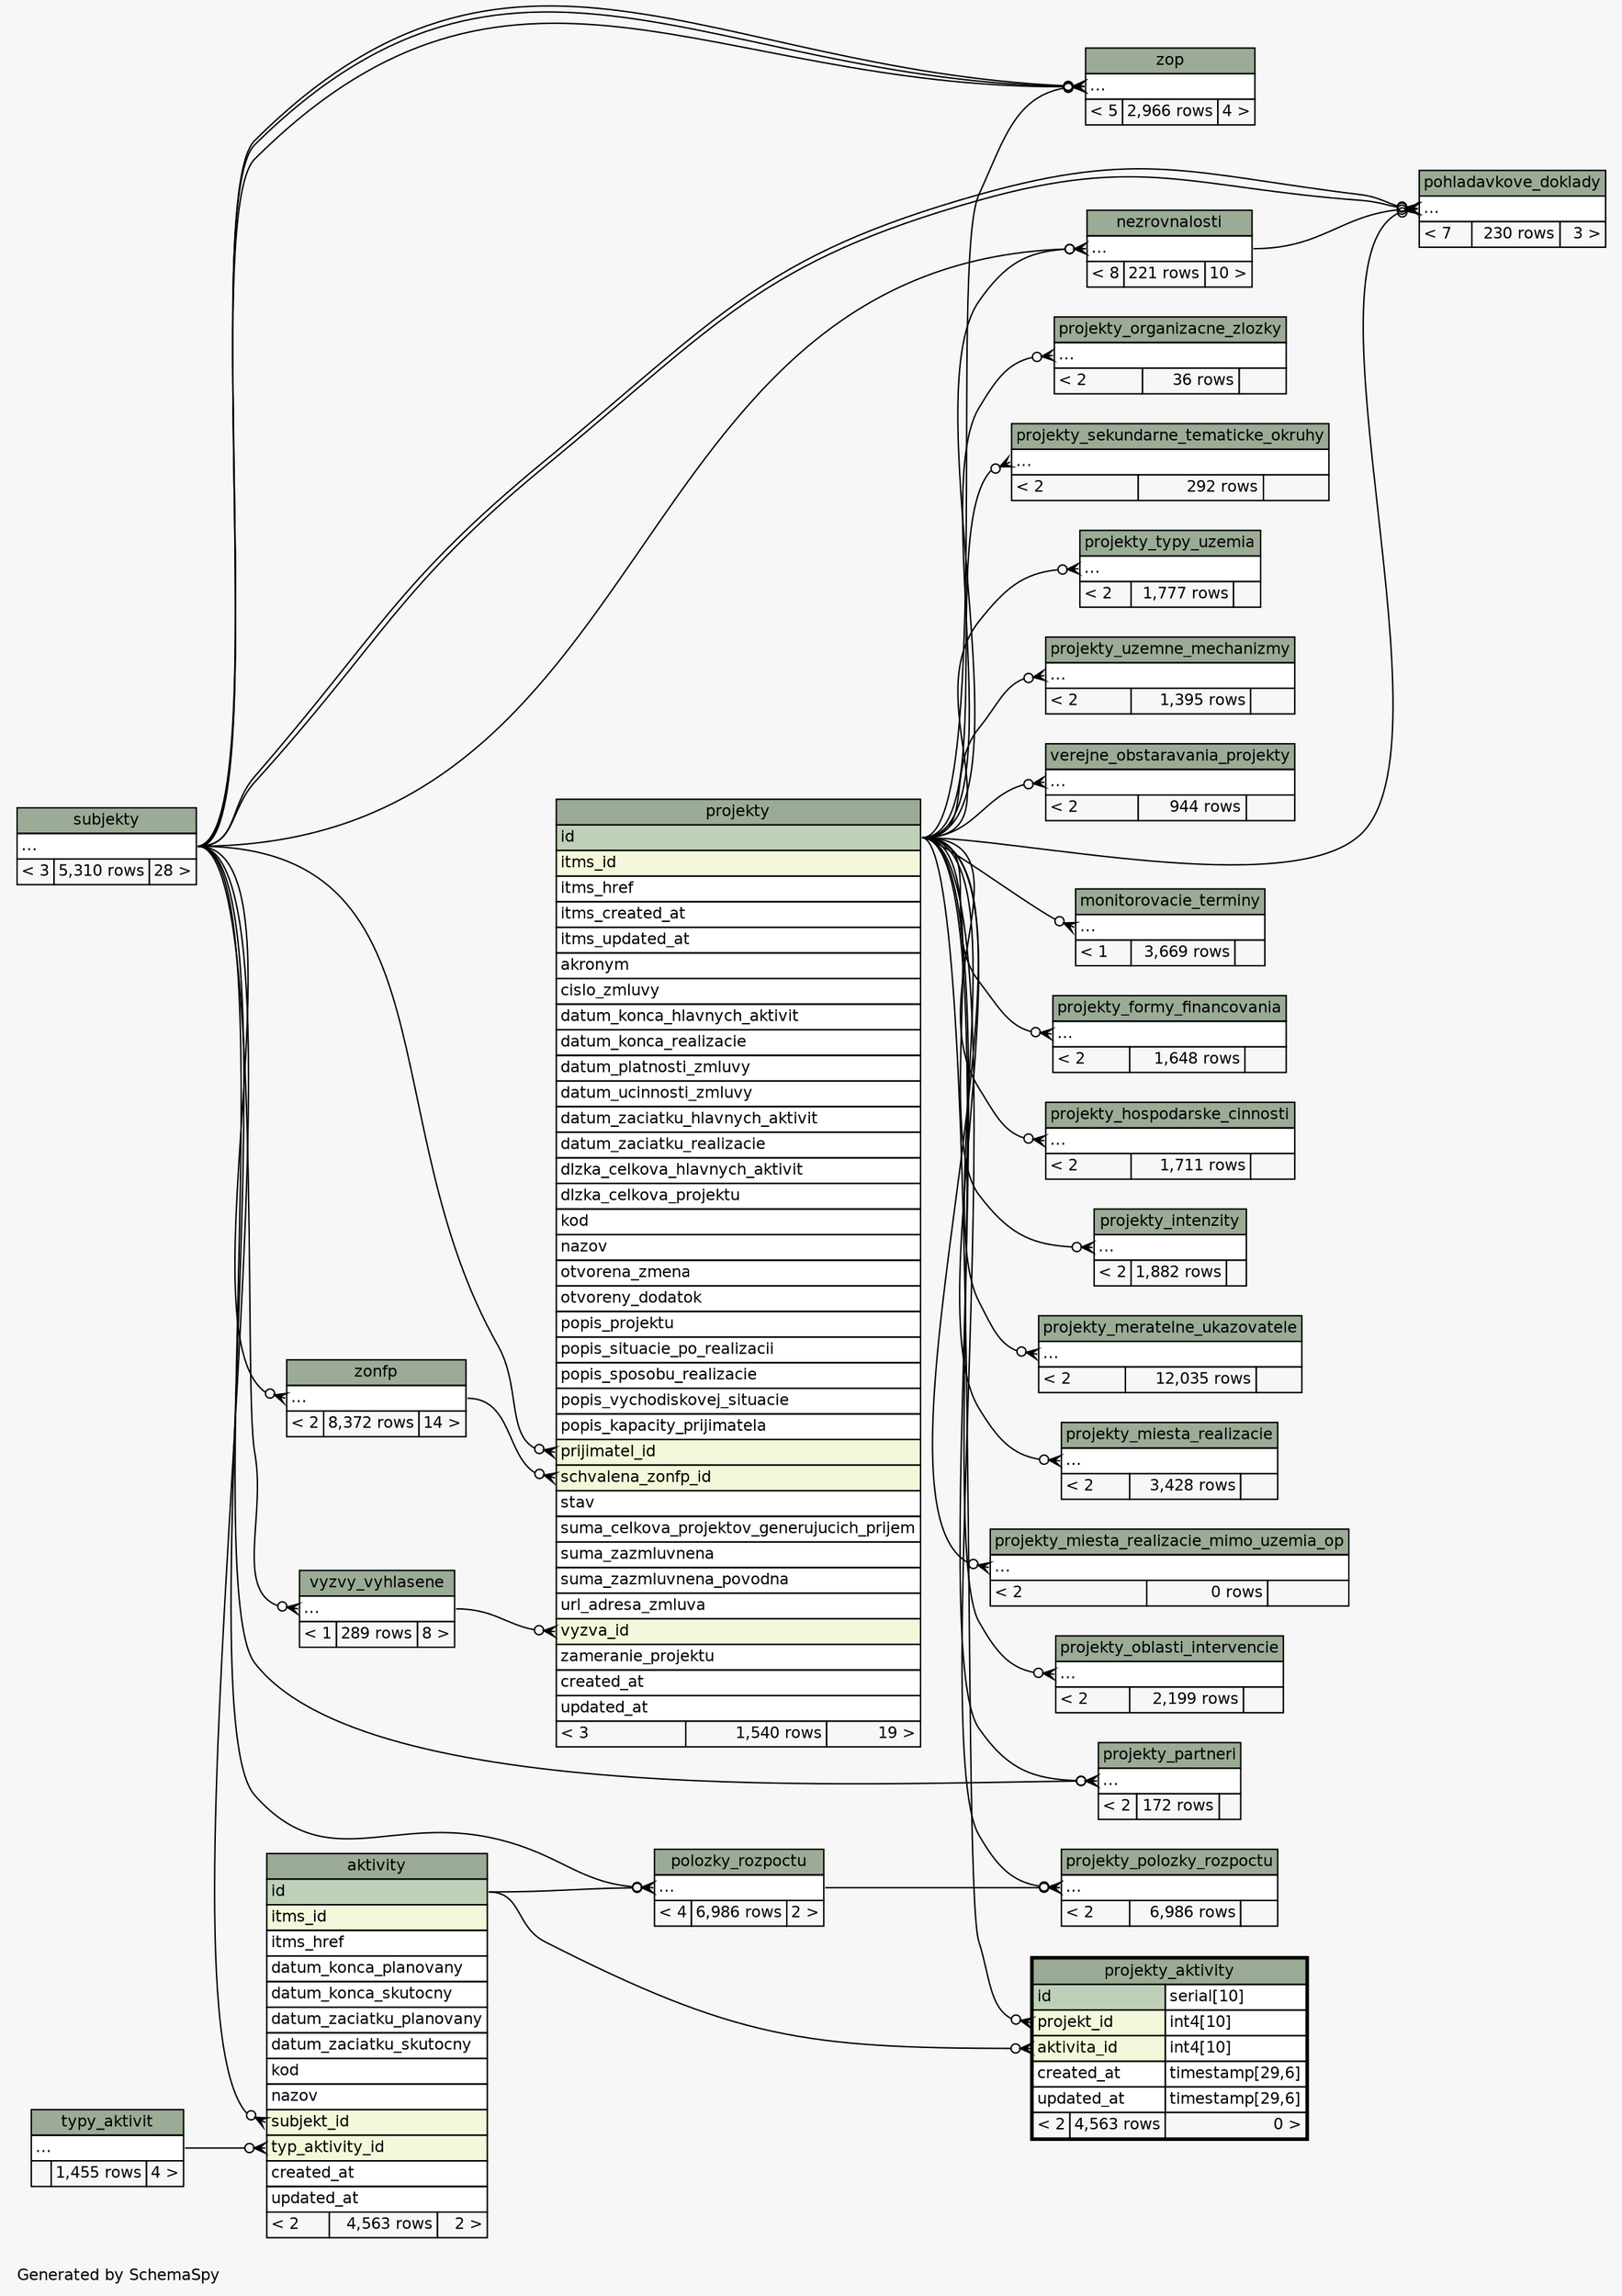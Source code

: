 // dot 2.38.0 on Linux 4.10.0-38-generic
// SchemaSpy rev 590
digraph "twoDegreesRelationshipsDiagram" {
  graph [
    rankdir="RL"
    bgcolor="#f7f7f7"
    label="\nGenerated by SchemaSpy"
    labeljust="l"
    nodesep="0.18"
    ranksep="0.46"
    fontname="Helvetica"
    fontsize="11"
  ];
  node [
    fontname="Helvetica"
    fontsize="11"
    shape="plaintext"
  ];
  edge [
    arrowsize="0.8"
  ];
  "aktivity":"subjekt_id":w -> "subjekty":"elipses":e [arrowhead=none dir=back arrowtail=crowodot];
  "aktivity":"typ_aktivity_id":w -> "typy_aktivit":"elipses":e [arrowhead=none dir=back arrowtail=crowodot];
  "monitorovacie_terminy":"elipses":w -> "projekty":"id":e [arrowhead=none dir=back arrowtail=crowodot];
  "nezrovnalosti":"elipses":w -> "subjekty":"elipses":e [arrowhead=none dir=back arrowtail=crowodot];
  "nezrovnalosti":"elipses":w -> "projekty":"id":e [arrowhead=none dir=back arrowtail=crowodot];
  "pohladavkove_doklady":"elipses":w -> "subjekty":"elipses":e [arrowhead=none dir=back arrowtail=crowodot];
  "pohladavkove_doklady":"elipses":w -> "nezrovnalosti":"elipses":e [arrowhead=none dir=back arrowtail=crowodot];
  "pohladavkove_doklady":"elipses":w -> "projekty":"id":e [arrowhead=none dir=back arrowtail=crowodot];
  "pohladavkove_doklady":"elipses":w -> "subjekty":"elipses":e [arrowhead=none dir=back arrowtail=crowodot];
  "polozky_rozpoctu":"elipses":w -> "aktivity":"id":e [arrowhead=none dir=back arrowtail=crowodot];
  "polozky_rozpoctu":"elipses":w -> "subjekty":"elipses":e [arrowhead=none dir=back arrowtail=crowodot];
  "projekty":"prijimatel_id":w -> "subjekty":"elipses":e [arrowhead=none dir=back arrowtail=crowodot];
  "projekty":"schvalena_zonfp_id":w -> "zonfp":"elipses":e [arrowhead=none dir=back arrowtail=crowodot];
  "projekty":"vyzva_id":w -> "vyzvy_vyhlasene":"elipses":e [arrowhead=none dir=back arrowtail=crowodot];
  "projekty_aktivity":"aktivita_id":w -> "aktivity":"id":e [arrowhead=none dir=back arrowtail=crowodot];
  "projekty_aktivity":"projekt_id":w -> "projekty":"id":e [arrowhead=none dir=back arrowtail=crowodot];
  "projekty_formy_financovania":"elipses":w -> "projekty":"id":e [arrowhead=none dir=back arrowtail=crowodot];
  "projekty_hospodarske_cinnosti":"elipses":w -> "projekty":"id":e [arrowhead=none dir=back arrowtail=crowodot];
  "projekty_intenzity":"elipses":w -> "projekty":"id":e [arrowhead=none dir=back arrowtail=crowodot];
  "projekty_meratelne_ukazovatele":"elipses":w -> "projekty":"id":e [arrowhead=none dir=back arrowtail=crowodot];
  "projekty_miesta_realizacie":"elipses":w -> "projekty":"id":e [arrowhead=none dir=back arrowtail=crowodot];
  "projekty_miesta_realizacie_mimo_uzemia_op":"elipses":w -> "projekty":"id":e [arrowhead=none dir=back arrowtail=crowodot];
  "projekty_oblasti_intervencie":"elipses":w -> "projekty":"id":e [arrowhead=none dir=back arrowtail=crowodot];
  "projekty_organizacne_zlozky":"elipses":w -> "projekty":"id":e [arrowhead=none dir=back arrowtail=crowodot];
  "projekty_partneri":"elipses":w -> "subjekty":"elipses":e [arrowhead=none dir=back arrowtail=crowodot];
  "projekty_partneri":"elipses":w -> "projekty":"id":e [arrowhead=none dir=back arrowtail=crowodot];
  "projekty_polozky_rozpoctu":"elipses":w -> "polozky_rozpoctu":"elipses":e [arrowhead=none dir=back arrowtail=crowodot];
  "projekty_polozky_rozpoctu":"elipses":w -> "projekty":"id":e [arrowhead=none dir=back arrowtail=crowodot];
  "projekty_sekundarne_tematicke_okruhy":"elipses":w -> "projekty":"id":e [arrowhead=none dir=back arrowtail=crowodot];
  "projekty_typy_uzemia":"elipses":w -> "projekty":"id":e [arrowhead=none dir=back arrowtail=crowodot];
  "projekty_uzemne_mechanizmy":"elipses":w -> "projekty":"id":e [arrowhead=none dir=back arrowtail=crowodot];
  "verejne_obstaravania_projekty":"elipses":w -> "projekty":"id":e [arrowhead=none dir=back arrowtail=crowodot];
  "vyzvy_vyhlasene":"elipses":w -> "subjekty":"elipses":e [arrowhead=none dir=back arrowtail=crowodot];
  "zonfp":"elipses":w -> "subjekty":"elipses":e [arrowhead=none dir=back arrowtail=crowodot];
  "zop":"elipses":w -> "subjekty":"elipses":e [arrowhead=none dir=back arrowtail=crowodot];
  "zop":"elipses":w -> "subjekty":"elipses":e [arrowhead=none dir=back arrowtail=crowodot];
  "zop":"elipses":w -> "subjekty":"elipses":e [arrowhead=none dir=back arrowtail=crowodot];
  "zop":"elipses":w -> "projekty":"id":e [arrowhead=none dir=back arrowtail=crowodot];
  "aktivity" [
    label=<
    <TABLE BORDER="0" CELLBORDER="1" CELLSPACING="0" BGCOLOR="#ffffff">
      <TR><TD COLSPAN="3" BGCOLOR="#9bab96" ALIGN="CENTER">aktivity</TD></TR>
      <TR><TD PORT="id" COLSPAN="3" BGCOLOR="#bed1b8" ALIGN="LEFT">id</TD></TR>
      <TR><TD PORT="itms_id" COLSPAN="3" BGCOLOR="#f4f7da" ALIGN="LEFT">itms_id</TD></TR>
      <TR><TD PORT="itms_href" COLSPAN="3" ALIGN="LEFT">itms_href</TD></TR>
      <TR><TD PORT="datum_konca_planovany" COLSPAN="3" ALIGN="LEFT">datum_konca_planovany</TD></TR>
      <TR><TD PORT="datum_konca_skutocny" COLSPAN="3" ALIGN="LEFT">datum_konca_skutocny</TD></TR>
      <TR><TD PORT="datum_zaciatku_planovany" COLSPAN="3" ALIGN="LEFT">datum_zaciatku_planovany</TD></TR>
      <TR><TD PORT="datum_zaciatku_skutocny" COLSPAN="3" ALIGN="LEFT">datum_zaciatku_skutocny</TD></TR>
      <TR><TD PORT="kod" COLSPAN="3" ALIGN="LEFT">kod</TD></TR>
      <TR><TD PORT="nazov" COLSPAN="3" ALIGN="LEFT">nazov</TD></TR>
      <TR><TD PORT="subjekt_id" COLSPAN="3" BGCOLOR="#f4f7da" ALIGN="LEFT">subjekt_id</TD></TR>
      <TR><TD PORT="typ_aktivity_id" COLSPAN="3" BGCOLOR="#f4f7da" ALIGN="LEFT">typ_aktivity_id</TD></TR>
      <TR><TD PORT="created_at" COLSPAN="3" ALIGN="LEFT">created_at</TD></TR>
      <TR><TD PORT="updated_at" COLSPAN="3" ALIGN="LEFT">updated_at</TD></TR>
      <TR><TD ALIGN="LEFT" BGCOLOR="#f7f7f7">&lt; 2</TD><TD ALIGN="RIGHT" BGCOLOR="#f7f7f7">4,563 rows</TD><TD ALIGN="RIGHT" BGCOLOR="#f7f7f7">2 &gt;</TD></TR>
    </TABLE>>
    URL="aktivity.html"
    tooltip="aktivity"
  ];
  "monitorovacie_terminy" [
    label=<
    <TABLE BORDER="0" CELLBORDER="1" CELLSPACING="0" BGCOLOR="#ffffff">
      <TR><TD COLSPAN="3" BGCOLOR="#9bab96" ALIGN="CENTER">monitorovacie_terminy</TD></TR>
      <TR><TD PORT="elipses" COLSPAN="3" ALIGN="LEFT">...</TD></TR>
      <TR><TD ALIGN="LEFT" BGCOLOR="#f7f7f7">&lt; 1</TD><TD ALIGN="RIGHT" BGCOLOR="#f7f7f7">3,669 rows</TD><TD ALIGN="RIGHT" BGCOLOR="#f7f7f7">  </TD></TR>
    </TABLE>>
    URL="monitorovacie_terminy.html"
    tooltip="monitorovacie_terminy"
  ];
  "nezrovnalosti" [
    label=<
    <TABLE BORDER="0" CELLBORDER="1" CELLSPACING="0" BGCOLOR="#ffffff">
      <TR><TD COLSPAN="3" BGCOLOR="#9bab96" ALIGN="CENTER">nezrovnalosti</TD></TR>
      <TR><TD PORT="elipses" COLSPAN="3" ALIGN="LEFT">...</TD></TR>
      <TR><TD ALIGN="LEFT" BGCOLOR="#f7f7f7">&lt; 8</TD><TD ALIGN="RIGHT" BGCOLOR="#f7f7f7">221 rows</TD><TD ALIGN="RIGHT" BGCOLOR="#f7f7f7">10 &gt;</TD></TR>
    </TABLE>>
    URL="nezrovnalosti.html"
    tooltip="nezrovnalosti"
  ];
  "pohladavkove_doklady" [
    label=<
    <TABLE BORDER="0" CELLBORDER="1" CELLSPACING="0" BGCOLOR="#ffffff">
      <TR><TD COLSPAN="3" BGCOLOR="#9bab96" ALIGN="CENTER">pohladavkove_doklady</TD></TR>
      <TR><TD PORT="elipses" COLSPAN="3" ALIGN="LEFT">...</TD></TR>
      <TR><TD ALIGN="LEFT" BGCOLOR="#f7f7f7">&lt; 7</TD><TD ALIGN="RIGHT" BGCOLOR="#f7f7f7">230 rows</TD><TD ALIGN="RIGHT" BGCOLOR="#f7f7f7">3 &gt;</TD></TR>
    </TABLE>>
    URL="pohladavkove_doklady.html"
    tooltip="pohladavkove_doklady"
  ];
  "polozky_rozpoctu" [
    label=<
    <TABLE BORDER="0" CELLBORDER="1" CELLSPACING="0" BGCOLOR="#ffffff">
      <TR><TD COLSPAN="3" BGCOLOR="#9bab96" ALIGN="CENTER">polozky_rozpoctu</TD></TR>
      <TR><TD PORT="elipses" COLSPAN="3" ALIGN="LEFT">...</TD></TR>
      <TR><TD ALIGN="LEFT" BGCOLOR="#f7f7f7">&lt; 4</TD><TD ALIGN="RIGHT" BGCOLOR="#f7f7f7">6,986 rows</TD><TD ALIGN="RIGHT" BGCOLOR="#f7f7f7">2 &gt;</TD></TR>
    </TABLE>>
    URL="polozky_rozpoctu.html"
    tooltip="polozky_rozpoctu"
  ];
  "projekty" [
    label=<
    <TABLE BORDER="0" CELLBORDER="1" CELLSPACING="0" BGCOLOR="#ffffff">
      <TR><TD COLSPAN="3" BGCOLOR="#9bab96" ALIGN="CENTER">projekty</TD></TR>
      <TR><TD PORT="id" COLSPAN="3" BGCOLOR="#bed1b8" ALIGN="LEFT">id</TD></TR>
      <TR><TD PORT="itms_id" COLSPAN="3" BGCOLOR="#f4f7da" ALIGN="LEFT">itms_id</TD></TR>
      <TR><TD PORT="itms_href" COLSPAN="3" ALIGN="LEFT">itms_href</TD></TR>
      <TR><TD PORT="itms_created_at" COLSPAN="3" ALIGN="LEFT">itms_created_at</TD></TR>
      <TR><TD PORT="itms_updated_at" COLSPAN="3" ALIGN="LEFT">itms_updated_at</TD></TR>
      <TR><TD PORT="akronym" COLSPAN="3" ALIGN="LEFT">akronym</TD></TR>
      <TR><TD PORT="cislo_zmluvy" COLSPAN="3" ALIGN="LEFT">cislo_zmluvy</TD></TR>
      <TR><TD PORT="datum_konca_hlavnych_aktivit" COLSPAN="3" ALIGN="LEFT">datum_konca_hlavnych_aktivit</TD></TR>
      <TR><TD PORT="datum_konca_realizacie" COLSPAN="3" ALIGN="LEFT">datum_konca_realizacie</TD></TR>
      <TR><TD PORT="datum_platnosti_zmluvy" COLSPAN="3" ALIGN="LEFT">datum_platnosti_zmluvy</TD></TR>
      <TR><TD PORT="datum_ucinnosti_zmluvy" COLSPAN="3" ALIGN="LEFT">datum_ucinnosti_zmluvy</TD></TR>
      <TR><TD PORT="datum_zaciatku_hlavnych_aktivit" COLSPAN="3" ALIGN="LEFT">datum_zaciatku_hlavnych_aktivit</TD></TR>
      <TR><TD PORT="datum_zaciatku_realizacie" COLSPAN="3" ALIGN="LEFT">datum_zaciatku_realizacie</TD></TR>
      <TR><TD PORT="dlzka_celkova_hlavnych_aktivit" COLSPAN="3" ALIGN="LEFT">dlzka_celkova_hlavnych_aktivit</TD></TR>
      <TR><TD PORT="dlzka_celkova_projektu" COLSPAN="3" ALIGN="LEFT">dlzka_celkova_projektu</TD></TR>
      <TR><TD PORT="kod" COLSPAN="3" ALIGN="LEFT">kod</TD></TR>
      <TR><TD PORT="nazov" COLSPAN="3" ALIGN="LEFT">nazov</TD></TR>
      <TR><TD PORT="otvorena_zmena" COLSPAN="3" ALIGN="LEFT">otvorena_zmena</TD></TR>
      <TR><TD PORT="otvoreny_dodatok" COLSPAN="3" ALIGN="LEFT">otvoreny_dodatok</TD></TR>
      <TR><TD PORT="popis_projektu" COLSPAN="3" ALIGN="LEFT">popis_projektu</TD></TR>
      <TR><TD PORT="popis_situacie_po_realizacii" COLSPAN="3" ALIGN="LEFT">popis_situacie_po_realizacii</TD></TR>
      <TR><TD PORT="popis_sposobu_realizacie" COLSPAN="3" ALIGN="LEFT">popis_sposobu_realizacie</TD></TR>
      <TR><TD PORT="popis_vychodiskovej_situacie" COLSPAN="3" ALIGN="LEFT">popis_vychodiskovej_situacie</TD></TR>
      <TR><TD PORT="popis_kapacity_prijimatela" COLSPAN="3" ALIGN="LEFT">popis_kapacity_prijimatela</TD></TR>
      <TR><TD PORT="prijimatel_id" COLSPAN="3" BGCOLOR="#f4f7da" ALIGN="LEFT">prijimatel_id</TD></TR>
      <TR><TD PORT="schvalena_zonfp_id" COLSPAN="3" BGCOLOR="#f4f7da" ALIGN="LEFT">schvalena_zonfp_id</TD></TR>
      <TR><TD PORT="stav" COLSPAN="3" ALIGN="LEFT">stav</TD></TR>
      <TR><TD PORT="suma_celkova_projektov_generujucich_prijem" COLSPAN="3" ALIGN="LEFT">suma_celkova_projektov_generujucich_prijem</TD></TR>
      <TR><TD PORT="suma_zazmluvnena" COLSPAN="3" ALIGN="LEFT">suma_zazmluvnena</TD></TR>
      <TR><TD PORT="suma_zazmluvnena_povodna" COLSPAN="3" ALIGN="LEFT">suma_zazmluvnena_povodna</TD></TR>
      <TR><TD PORT="url_adresa_zmluva" COLSPAN="3" ALIGN="LEFT">url_adresa_zmluva</TD></TR>
      <TR><TD PORT="vyzva_id" COLSPAN="3" BGCOLOR="#f4f7da" ALIGN="LEFT">vyzva_id</TD></TR>
      <TR><TD PORT="zameranie_projektu" COLSPAN="3" ALIGN="LEFT">zameranie_projektu</TD></TR>
      <TR><TD PORT="created_at" COLSPAN="3" ALIGN="LEFT">created_at</TD></TR>
      <TR><TD PORT="updated_at" COLSPAN="3" ALIGN="LEFT">updated_at</TD></TR>
      <TR><TD ALIGN="LEFT" BGCOLOR="#f7f7f7">&lt; 3</TD><TD ALIGN="RIGHT" BGCOLOR="#f7f7f7">1,540 rows</TD><TD ALIGN="RIGHT" BGCOLOR="#f7f7f7">19 &gt;</TD></TR>
    </TABLE>>
    URL="projekty.html"
    tooltip="projekty"
  ];
  "projekty_aktivity" [
    label=<
    <TABLE BORDER="2" CELLBORDER="1" CELLSPACING="0" BGCOLOR="#ffffff">
      <TR><TD COLSPAN="3" BGCOLOR="#9bab96" ALIGN="CENTER">projekty_aktivity</TD></TR>
      <TR><TD PORT="id" COLSPAN="2" BGCOLOR="#bed1b8" ALIGN="LEFT">id</TD><TD PORT="id.type" ALIGN="LEFT">serial[10]</TD></TR>
      <TR><TD PORT="projekt_id" COLSPAN="2" BGCOLOR="#f4f7da" ALIGN="LEFT">projekt_id</TD><TD PORT="projekt_id.type" ALIGN="LEFT">int4[10]</TD></TR>
      <TR><TD PORT="aktivita_id" COLSPAN="2" BGCOLOR="#f4f7da" ALIGN="LEFT">aktivita_id</TD><TD PORT="aktivita_id.type" ALIGN="LEFT">int4[10]</TD></TR>
      <TR><TD PORT="created_at" COLSPAN="2" ALIGN="LEFT">created_at</TD><TD PORT="created_at.type" ALIGN="LEFT">timestamp[29,6]</TD></TR>
      <TR><TD PORT="updated_at" COLSPAN="2" ALIGN="LEFT">updated_at</TD><TD PORT="updated_at.type" ALIGN="LEFT">timestamp[29,6]</TD></TR>
      <TR><TD ALIGN="LEFT" BGCOLOR="#f7f7f7">&lt; 2</TD><TD ALIGN="RIGHT" BGCOLOR="#f7f7f7">4,563 rows</TD><TD ALIGN="RIGHT" BGCOLOR="#f7f7f7">0 &gt;</TD></TR>
    </TABLE>>
    URL="projekty_aktivity.html"
    tooltip="projekty_aktivity"
  ];
  "projekty_formy_financovania" [
    label=<
    <TABLE BORDER="0" CELLBORDER="1" CELLSPACING="0" BGCOLOR="#ffffff">
      <TR><TD COLSPAN="3" BGCOLOR="#9bab96" ALIGN="CENTER">projekty_formy_financovania</TD></TR>
      <TR><TD PORT="elipses" COLSPAN="3" ALIGN="LEFT">...</TD></TR>
      <TR><TD ALIGN="LEFT" BGCOLOR="#f7f7f7">&lt; 2</TD><TD ALIGN="RIGHT" BGCOLOR="#f7f7f7">1,648 rows</TD><TD ALIGN="RIGHT" BGCOLOR="#f7f7f7">  </TD></TR>
    </TABLE>>
    URL="projekty_formy_financovania.html"
    tooltip="projekty_formy_financovania"
  ];
  "projekty_hospodarske_cinnosti" [
    label=<
    <TABLE BORDER="0" CELLBORDER="1" CELLSPACING="0" BGCOLOR="#ffffff">
      <TR><TD COLSPAN="3" BGCOLOR="#9bab96" ALIGN="CENTER">projekty_hospodarske_cinnosti</TD></TR>
      <TR><TD PORT="elipses" COLSPAN="3" ALIGN="LEFT">...</TD></TR>
      <TR><TD ALIGN="LEFT" BGCOLOR="#f7f7f7">&lt; 2</TD><TD ALIGN="RIGHT" BGCOLOR="#f7f7f7">1,711 rows</TD><TD ALIGN="RIGHT" BGCOLOR="#f7f7f7">  </TD></TR>
    </TABLE>>
    URL="projekty_hospodarske_cinnosti.html"
    tooltip="projekty_hospodarske_cinnosti"
  ];
  "projekty_intenzity" [
    label=<
    <TABLE BORDER="0" CELLBORDER="1" CELLSPACING="0" BGCOLOR="#ffffff">
      <TR><TD COLSPAN="3" BGCOLOR="#9bab96" ALIGN="CENTER">projekty_intenzity</TD></TR>
      <TR><TD PORT="elipses" COLSPAN="3" ALIGN="LEFT">...</TD></TR>
      <TR><TD ALIGN="LEFT" BGCOLOR="#f7f7f7">&lt; 2</TD><TD ALIGN="RIGHT" BGCOLOR="#f7f7f7">1,882 rows</TD><TD ALIGN="RIGHT" BGCOLOR="#f7f7f7">  </TD></TR>
    </TABLE>>
    URL="projekty_intenzity.html"
    tooltip="projekty_intenzity"
  ];
  "projekty_meratelne_ukazovatele" [
    label=<
    <TABLE BORDER="0" CELLBORDER="1" CELLSPACING="0" BGCOLOR="#ffffff">
      <TR><TD COLSPAN="3" BGCOLOR="#9bab96" ALIGN="CENTER">projekty_meratelne_ukazovatele</TD></TR>
      <TR><TD PORT="elipses" COLSPAN="3" ALIGN="LEFT">...</TD></TR>
      <TR><TD ALIGN="LEFT" BGCOLOR="#f7f7f7">&lt; 2</TD><TD ALIGN="RIGHT" BGCOLOR="#f7f7f7">12,035 rows</TD><TD ALIGN="RIGHT" BGCOLOR="#f7f7f7">  </TD></TR>
    </TABLE>>
    URL="projekty_meratelne_ukazovatele.html"
    tooltip="projekty_meratelne_ukazovatele"
  ];
  "projekty_miesta_realizacie" [
    label=<
    <TABLE BORDER="0" CELLBORDER="1" CELLSPACING="0" BGCOLOR="#ffffff">
      <TR><TD COLSPAN="3" BGCOLOR="#9bab96" ALIGN="CENTER">projekty_miesta_realizacie</TD></TR>
      <TR><TD PORT="elipses" COLSPAN="3" ALIGN="LEFT">...</TD></TR>
      <TR><TD ALIGN="LEFT" BGCOLOR="#f7f7f7">&lt; 2</TD><TD ALIGN="RIGHT" BGCOLOR="#f7f7f7">3,428 rows</TD><TD ALIGN="RIGHT" BGCOLOR="#f7f7f7">  </TD></TR>
    </TABLE>>
    URL="projekty_miesta_realizacie.html"
    tooltip="projekty_miesta_realizacie"
  ];
  "projekty_miesta_realizacie_mimo_uzemia_op" [
    label=<
    <TABLE BORDER="0" CELLBORDER="1" CELLSPACING="0" BGCOLOR="#ffffff">
      <TR><TD COLSPAN="3" BGCOLOR="#9bab96" ALIGN="CENTER">projekty_miesta_realizacie_mimo_uzemia_op</TD></TR>
      <TR><TD PORT="elipses" COLSPAN="3" ALIGN="LEFT">...</TD></TR>
      <TR><TD ALIGN="LEFT" BGCOLOR="#f7f7f7">&lt; 2</TD><TD ALIGN="RIGHT" BGCOLOR="#f7f7f7">0 rows</TD><TD ALIGN="RIGHT" BGCOLOR="#f7f7f7">  </TD></TR>
    </TABLE>>
    URL="projekty_miesta_realizacie_mimo_uzemia_op.html"
    tooltip="projekty_miesta_realizacie_mimo_uzemia_op"
  ];
  "projekty_oblasti_intervencie" [
    label=<
    <TABLE BORDER="0" CELLBORDER="1" CELLSPACING="0" BGCOLOR="#ffffff">
      <TR><TD COLSPAN="3" BGCOLOR="#9bab96" ALIGN="CENTER">projekty_oblasti_intervencie</TD></TR>
      <TR><TD PORT="elipses" COLSPAN="3" ALIGN="LEFT">...</TD></TR>
      <TR><TD ALIGN="LEFT" BGCOLOR="#f7f7f7">&lt; 2</TD><TD ALIGN="RIGHT" BGCOLOR="#f7f7f7">2,199 rows</TD><TD ALIGN="RIGHT" BGCOLOR="#f7f7f7">  </TD></TR>
    </TABLE>>
    URL="projekty_oblasti_intervencie.html"
    tooltip="projekty_oblasti_intervencie"
  ];
  "projekty_organizacne_zlozky" [
    label=<
    <TABLE BORDER="0" CELLBORDER="1" CELLSPACING="0" BGCOLOR="#ffffff">
      <TR><TD COLSPAN="3" BGCOLOR="#9bab96" ALIGN="CENTER">projekty_organizacne_zlozky</TD></TR>
      <TR><TD PORT="elipses" COLSPAN="3" ALIGN="LEFT">...</TD></TR>
      <TR><TD ALIGN="LEFT" BGCOLOR="#f7f7f7">&lt; 2</TD><TD ALIGN="RIGHT" BGCOLOR="#f7f7f7">36 rows</TD><TD ALIGN="RIGHT" BGCOLOR="#f7f7f7">  </TD></TR>
    </TABLE>>
    URL="projekty_organizacne_zlozky.html"
    tooltip="projekty_organizacne_zlozky"
  ];
  "projekty_partneri" [
    label=<
    <TABLE BORDER="0" CELLBORDER="1" CELLSPACING="0" BGCOLOR="#ffffff">
      <TR><TD COLSPAN="3" BGCOLOR="#9bab96" ALIGN="CENTER">projekty_partneri</TD></TR>
      <TR><TD PORT="elipses" COLSPAN="3" ALIGN="LEFT">...</TD></TR>
      <TR><TD ALIGN="LEFT" BGCOLOR="#f7f7f7">&lt; 2</TD><TD ALIGN="RIGHT" BGCOLOR="#f7f7f7">172 rows</TD><TD ALIGN="RIGHT" BGCOLOR="#f7f7f7">  </TD></TR>
    </TABLE>>
    URL="projekty_partneri.html"
    tooltip="projekty_partneri"
  ];
  "projekty_polozky_rozpoctu" [
    label=<
    <TABLE BORDER="0" CELLBORDER="1" CELLSPACING="0" BGCOLOR="#ffffff">
      <TR><TD COLSPAN="3" BGCOLOR="#9bab96" ALIGN="CENTER">projekty_polozky_rozpoctu</TD></TR>
      <TR><TD PORT="elipses" COLSPAN="3" ALIGN="LEFT">...</TD></TR>
      <TR><TD ALIGN="LEFT" BGCOLOR="#f7f7f7">&lt; 2</TD><TD ALIGN="RIGHT" BGCOLOR="#f7f7f7">6,986 rows</TD><TD ALIGN="RIGHT" BGCOLOR="#f7f7f7">  </TD></TR>
    </TABLE>>
    URL="projekty_polozky_rozpoctu.html"
    tooltip="projekty_polozky_rozpoctu"
  ];
  "projekty_sekundarne_tematicke_okruhy" [
    label=<
    <TABLE BORDER="0" CELLBORDER="1" CELLSPACING="0" BGCOLOR="#ffffff">
      <TR><TD COLSPAN="3" BGCOLOR="#9bab96" ALIGN="CENTER">projekty_sekundarne_tematicke_okruhy</TD></TR>
      <TR><TD PORT="elipses" COLSPAN="3" ALIGN="LEFT">...</TD></TR>
      <TR><TD ALIGN="LEFT" BGCOLOR="#f7f7f7">&lt; 2</TD><TD ALIGN="RIGHT" BGCOLOR="#f7f7f7">292 rows</TD><TD ALIGN="RIGHT" BGCOLOR="#f7f7f7">  </TD></TR>
    </TABLE>>
    URL="projekty_sekundarne_tematicke_okruhy.html"
    tooltip="projekty_sekundarne_tematicke_okruhy"
  ];
  "projekty_typy_uzemia" [
    label=<
    <TABLE BORDER="0" CELLBORDER="1" CELLSPACING="0" BGCOLOR="#ffffff">
      <TR><TD COLSPAN="3" BGCOLOR="#9bab96" ALIGN="CENTER">projekty_typy_uzemia</TD></TR>
      <TR><TD PORT="elipses" COLSPAN="3" ALIGN="LEFT">...</TD></TR>
      <TR><TD ALIGN="LEFT" BGCOLOR="#f7f7f7">&lt; 2</TD><TD ALIGN="RIGHT" BGCOLOR="#f7f7f7">1,777 rows</TD><TD ALIGN="RIGHT" BGCOLOR="#f7f7f7">  </TD></TR>
    </TABLE>>
    URL="projekty_typy_uzemia.html"
    tooltip="projekty_typy_uzemia"
  ];
  "projekty_uzemne_mechanizmy" [
    label=<
    <TABLE BORDER="0" CELLBORDER="1" CELLSPACING="0" BGCOLOR="#ffffff">
      <TR><TD COLSPAN="3" BGCOLOR="#9bab96" ALIGN="CENTER">projekty_uzemne_mechanizmy</TD></TR>
      <TR><TD PORT="elipses" COLSPAN="3" ALIGN="LEFT">...</TD></TR>
      <TR><TD ALIGN="LEFT" BGCOLOR="#f7f7f7">&lt; 2</TD><TD ALIGN="RIGHT" BGCOLOR="#f7f7f7">1,395 rows</TD><TD ALIGN="RIGHT" BGCOLOR="#f7f7f7">  </TD></TR>
    </TABLE>>
    URL="projekty_uzemne_mechanizmy.html"
    tooltip="projekty_uzemne_mechanizmy"
  ];
  "subjekty" [
    label=<
    <TABLE BORDER="0" CELLBORDER="1" CELLSPACING="0" BGCOLOR="#ffffff">
      <TR><TD COLSPAN="3" BGCOLOR="#9bab96" ALIGN="CENTER">subjekty</TD></TR>
      <TR><TD PORT="elipses" COLSPAN="3" ALIGN="LEFT">...</TD></TR>
      <TR><TD ALIGN="LEFT" BGCOLOR="#f7f7f7">&lt; 3</TD><TD ALIGN="RIGHT" BGCOLOR="#f7f7f7">5,310 rows</TD><TD ALIGN="RIGHT" BGCOLOR="#f7f7f7">28 &gt;</TD></TR>
    </TABLE>>
    URL="subjekty.html"
    tooltip="subjekty"
  ];
  "typy_aktivit" [
    label=<
    <TABLE BORDER="0" CELLBORDER="1" CELLSPACING="0" BGCOLOR="#ffffff">
      <TR><TD COLSPAN="3" BGCOLOR="#9bab96" ALIGN="CENTER">typy_aktivit</TD></TR>
      <TR><TD PORT="elipses" COLSPAN="3" ALIGN="LEFT">...</TD></TR>
      <TR><TD ALIGN="LEFT" BGCOLOR="#f7f7f7">  </TD><TD ALIGN="RIGHT" BGCOLOR="#f7f7f7">1,455 rows</TD><TD ALIGN="RIGHT" BGCOLOR="#f7f7f7">4 &gt;</TD></TR>
    </TABLE>>
    URL="typy_aktivit.html"
    tooltip="typy_aktivit"
  ];
  "verejne_obstaravania_projekty" [
    label=<
    <TABLE BORDER="0" CELLBORDER="1" CELLSPACING="0" BGCOLOR="#ffffff">
      <TR><TD COLSPAN="3" BGCOLOR="#9bab96" ALIGN="CENTER">verejne_obstaravania_projekty</TD></TR>
      <TR><TD PORT="elipses" COLSPAN="3" ALIGN="LEFT">...</TD></TR>
      <TR><TD ALIGN="LEFT" BGCOLOR="#f7f7f7">&lt; 2</TD><TD ALIGN="RIGHT" BGCOLOR="#f7f7f7">944 rows</TD><TD ALIGN="RIGHT" BGCOLOR="#f7f7f7">  </TD></TR>
    </TABLE>>
    URL="verejne_obstaravania_projekty.html"
    tooltip="verejne_obstaravania_projekty"
  ];
  "vyzvy_vyhlasene" [
    label=<
    <TABLE BORDER="0" CELLBORDER="1" CELLSPACING="0" BGCOLOR="#ffffff">
      <TR><TD COLSPAN="3" BGCOLOR="#9bab96" ALIGN="CENTER">vyzvy_vyhlasene</TD></TR>
      <TR><TD PORT="elipses" COLSPAN="3" ALIGN="LEFT">...</TD></TR>
      <TR><TD ALIGN="LEFT" BGCOLOR="#f7f7f7">&lt; 1</TD><TD ALIGN="RIGHT" BGCOLOR="#f7f7f7">289 rows</TD><TD ALIGN="RIGHT" BGCOLOR="#f7f7f7">8 &gt;</TD></TR>
    </TABLE>>
    URL="vyzvy_vyhlasene.html"
    tooltip="vyzvy_vyhlasene"
  ];
  "zonfp" [
    label=<
    <TABLE BORDER="0" CELLBORDER="1" CELLSPACING="0" BGCOLOR="#ffffff">
      <TR><TD COLSPAN="3" BGCOLOR="#9bab96" ALIGN="CENTER">zonfp</TD></TR>
      <TR><TD PORT="elipses" COLSPAN="3" ALIGN="LEFT">...</TD></TR>
      <TR><TD ALIGN="LEFT" BGCOLOR="#f7f7f7">&lt; 2</TD><TD ALIGN="RIGHT" BGCOLOR="#f7f7f7">8,372 rows</TD><TD ALIGN="RIGHT" BGCOLOR="#f7f7f7">14 &gt;</TD></TR>
    </TABLE>>
    URL="zonfp.html"
    tooltip="zonfp"
  ];
  "zop" [
    label=<
    <TABLE BORDER="0" CELLBORDER="1" CELLSPACING="0" BGCOLOR="#ffffff">
      <TR><TD COLSPAN="3" BGCOLOR="#9bab96" ALIGN="CENTER">zop</TD></TR>
      <TR><TD PORT="elipses" COLSPAN="3" ALIGN="LEFT">...</TD></TR>
      <TR><TD ALIGN="LEFT" BGCOLOR="#f7f7f7">&lt; 5</TD><TD ALIGN="RIGHT" BGCOLOR="#f7f7f7">2,966 rows</TD><TD ALIGN="RIGHT" BGCOLOR="#f7f7f7">4 &gt;</TD></TR>
    </TABLE>>
    URL="zop.html"
    tooltip="zop"
  ];
}
